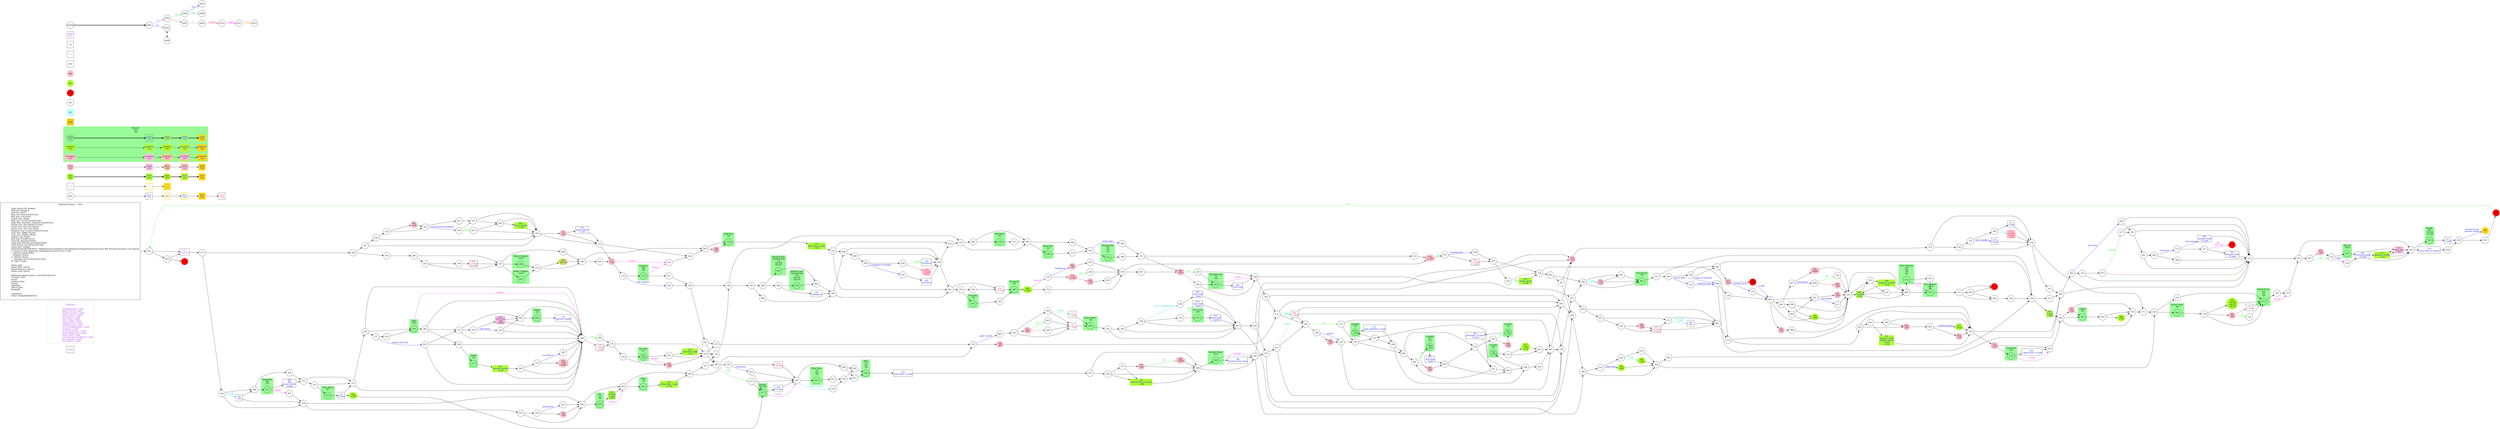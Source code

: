 digraph {
	// graph defaults
	rankdir=LR
	mclimit=50
	nodesep=.3 // changes horizontal separation of nodes
	ranksep=.4 // changes vertical separation of nodes
	node [height=.7
		width=.7
		shape=ellipse
		margin=0]
	edge[weight=5]
	
	subgraph ShopMenu {
		node [fontcolor = "purple" shape = "rect" margin = 0.1]
		menu
		Yaztromo [label = "Yaztromo\n\n \
			healing potion: 3 gold\l \
			plant control: 2 gold\l \
			stillness potion: 3 gold\l \
			insect control: 2 gold\l \
			anti-poison: 2 gold\l \
			holy water: 3 gold\l \
			ring of light: 3 gold\l \
			leaping boots: 2 gold\l \
			climbing rope: 3 gold\l \
			net of entanglement: 3 gold\l \
			armband: 3 gold\l \
			missile dexterity: 2 gold\l \
			water-finding rod: 2 gold\l \
			garlic buds: 2 gold\l \
			concentration headband: 3 gold\l \
			fire capsules: 3 gold\l \
			nose filters: 3 gold\l"
			color = "gray"
			shape = "box"]
	}

	// a box for a graph label
	// note that you can override the defaults set above
	title [label = "Fighting Fantasy --: Title\n\n \
		Light Green Fill: Benefits\l \
		Pink Fill: Penalties\l \
		Red Fill: Death\l \
		Blue Text: Key Items/Events\l \
		Red Text: Lost Items\l \
		Purple Text: Shops\l \
		Blue Line: Forced Items/Events\l \
		Light Blue Text/Line: Optional Items/Events\l \
		Purple Line: Dice Related Events\l \
		Green Line: Stat Test Passed\l \
		Brown Line: Stat Test Failed\l \
		Magenta Line: Combat Related Events\l \
		Grey Text: Riddle Answer\l \
		Grey Line: Hidden Option\l \
		Orange Line: Spells\l \
		Red Line: Possible Error\l \
		Gold Fill: Required Nodes\l \
		Light Blue Fill: Recommended Nodes\l \
		Gold Outline: Recommended Path\l \
		Green Box: Combat\l \
		SK/ST/LK/AT/AR/TM/CW/CL: Skill/Stamina/Luck/Attack Strength/Attack Round/Time/Consecutive Win Round/Consecutive Lose Round\l \
		?: Chance of this happening, depending on instructions in text\l \
		*: Special Combat Rules\l \
		-: Negative Status\l \
		+: Positive Status\l \
		^: Damage can be reduced by items\l \
		@: Take 2 items\l\l \
		Starts with:\l \
		Initial Skill: 1d6+6\l \
		Initial Stamina: 2d6+12\l \
		Initial Luck: 1d6+6\l\l \
		skill/stamina/luck potion: +all SK/ST/LK&1ILK\l \
		10 meal: +4ST\l \
		sword\l \
		leather armor\l \
		lantern\l \
		tinderbox\l \
		2d6+6 gold\l \
		backpack\l\l \
		Comments:\l \
		Order: item/gold/SK/ST/LK\l \
		"
		shape = "box"
		margin = 0.1]

	subgraph Required {
		node [style = "filled" color = "gold" fillcolor = "gold" fontcolor = "blue" shape = "rect"]
		key3
		wrd3 [fontcolor = "grey"]
		boo5
		dam5
		monboo5
		mondam5
		mon5
		400 [fontcolor = "black" shape = "octagon"]
	}

	subgraph Required2 {
		node [style = "filled" color = "gold2" fillcolor = "gold2" fontcolor = "blue" shape = "rect"]
		req2
	}

	subgraph Recommended {
		node [penwidth = 3 color = "gold"]
		txt2
		key2 [shape = "rect" fontcolor = "blue"]
		wrd2 [shape = "rect" fontcolor = "grey"]
		boo3 [style = "filled" fillcolor = "greenyellow"]
		boo4 [style = "filled" fillcolor = "greenyellow"]
		dam3 [style = "filled" fillcolor = "pink"]
		dam4 [style = "filled" fillcolor = "pink"]
		monboo3 [style = "filled" fillcolor = "greenyellow"]
		monboo4 [style = "filled" fillcolor = "greenyellow"]
		mondam3 [style = "filled" fillcolor = "pink"]
		mondam4 [style = "filled" fillcolor = "pink"]
		mon3
		mon4
	}
	
	subgraph Optional {
		node [style = "filled" color = "paleturquoise1" fillcolor = "paleturquoise1" fontcolor = "blue" shape = "rect"]
		opt
	}

	subgraph Combat {
		style = "filled" color = "palegreen"
		subgraph cluster_00 {
			label = "Monster\n 0/0\n 0/0"
			mon1 [label = "\N\n text"]
			mon2 [shape = "rect" fontcolor = "blue" label = "\N\n text"]
			mon3 [label = "\N\n text"]
			mon4 [shape = "rect" fontcolor = "blue" label = "\N\n text"]
			mon5 [shape = "rect" fontcolor = "blue" label = "\N\n text"]
			monboo1 [style = "filled" color = "greenyellow" label = "\N\n text"]
			monboo2 [shape = "rect" style = "filled" color = "greenyellow" fontcolor = "blue" label = "\N\n text"]
			monboo3 [label = "\N\n text"]
			monboo4 [shape = "rect" fontcolor = "blue" label = "\N\n text"]
			monboo5 [shape = "rect" fontcolor = "blue" label = "\N\n text"]
			mondam1 [style = "filled" color = "pink" label = "\N\n text"]
			mondam2 [shape = "rect" style = "filled" color = "pink" fontcolor = "blue" label = "\N\n text"]
			mondam3 [label = "\N\n text"]
			mondam4 [shape = "rect" fontcolor = "blue" label = "\N\n text"]
			mondam5 [shape = "rect" fontcolor = "blue" label = "\N\n text"]
		}
		
		subgraph cluster_01 {
			label = "Killer Bees\n 7/3\n 8/4\n 7/4"
			007
		}
		
		subgraph cluster_02 {
			label = "Goblin\n 5/4"
			009
		}
		
		subgraph cluster_03 {
			label = "Sting Worm\n 8/7"
			015
		}
		
		subgraph cluster_04 {
			label = "Orc\n 5/5\n 5/6"
			029
		}
		
		subgraph cluster_05 {
			label = "Wild Hill Man\n 7/5\n 6/4"
			043
		}
		
		subgraph cluster_06 {
			label = "Gremlin\n 4/3\n 3/2"
			049 [label = "\N\n -3AT"]
		}
		
		subgraph cluster_07 {
			label = "Gremlin\n 5/5"
			071 [label = "\N\n -3AT"]
		}

		subgraph cluster_08 {
			label = "Vampire Bat\n 5/5\n 6/5\n 5/7"
			079
		}
		
		subgraph cluster_09 {
			label = "Boulder Beast\n 8/11"
			084
		}
		
		subgraph cluster_10 {
			label = "Hunting Dog\n Masked Man\n 7/6\n 6/6 5/6\n 6/5 8/7"
			096
		}
		
		subgraph cluster_11 {
			label = "Bandit\n 8/6\n 7/6 6/4\n 7/5 5/6"
			104
		}
		
		subgraph cluster_12 {
			label = "Fire Demon*\n 10/10"
			107
		}
		
		subgraph cluster_13 {
			label = "Goblin\n 5/4"
			117
		}
		
		subgraph cluster_14 {
			label = "Wild Boar\n 6/5"
			118
		}
		
		subgraph cluster_15 {
			label = "Treeman\n 8/8\n 8/8"
			123
		}
		
		subgraph cluster_16 {
			label = "Barbarian\n 9/7"
			128
		}
		
		subgraph cluster_17 {
			label = "Catwoman\n 8/5"
			153
		}
		
		subgraph cluster_18 {
			label = "Gremlin\n 5/3"
			165 [label = "\N\n -3AT"]
		}
		
		subgraph cluster_19 {
			label = "Wyvern\n 10/11"
			167
		}
		
		subgraph cluster_20 {
			label = "Fish Man\n 7/6"
			181
		}
		
		subgraph cluster_21 {
			label = "Blood Eel\n 5/4"
			186
		}
		
		subgraph cluster_22 {
			label = "Gremlin\n 4/4"
			193 [label = "\N\n -3AT"]
		}
		
		subgraph cluster_23 {
			label = "Shape Changer\n 10/10"
			203
		}
		
		subgraph cluster_24 {
			label = "Clone Warrior\n 5/5\n 6/4\n 5/6\n 6/5"
			212
		}
		
		subgraph cluster_25 {
			label = "Death Hawk\n 4/4\n 4/3\n 5/4"
			231
		}
		
		subgraph cluster_26 {
			label = "Bear\n 7/8"
			241
		}
		
		subgraph cluster_27 {
			label = "Forest Giant\n 9/9"
			265
		}
		
		subgraph cluster_28 {
			label = "Hunting Dog\n Masked Man\n 7/6\n 6/6 5/6\n 6/5 8/7"
			276
		}
		
		subgraph cluster_29 {
			label = "Werewolf\n 8/9"
			285
		}
		
		subgraph cluster_30 {
			label = "Shape Changer\n 10/10"
			286
		}
		
		subgraph cluster_31 {
			label = "Ogre\n 8/12"
			290
		}
		
		subgraph cluster_32 {
			label = "Giant Spider\n 7/8"
			298
		}
		
		subgraph cluster_33 {
			label = "Pterodactyl\n 7/8"
			303
		}
		
		subgraph cluster_34 {
			label = "Cave Troll\n 8/9"
			310
		}
		
		subgraph cluster_35 {
			label = "Hobgoblin\n 6/6\n 5/7"
			317
		}
		
		subgraph cluster_36 {
			label = "Wolf\n 7/7\n 8/7\n 7/9"
			330
		}
		
		subgraph cluster_37 {
			label = "Dwarf\n 8/5"
			347
		}
		
		subgraph cluster_38 {
			label = "Ape Man\n 8/7"
			352 [label = "\N\n -2AT"]
		}
		
		subgraph cluster_39 {
			label = "Pygmy\n 5/5 5/6"
			377
		}
		
		cbt
	}

	subgraph Death {
		node [style = "filled" color = "red"]
		002
		098
		304 [label = "\N\n -2SK"]
		333
		399
		ddt
	}

	subgraph Boost {
		node [style = "filled" color = "greenyellow"]
		bst
		034 [label = "\N\n +all SK\n +all ST\n +all LK"]
		068 [label = "\N\n +3ST"]
		070 [shape = "rect" fontcolor = "blue" label = "\N\n magic sword\n +2SK"]
		091 [shape = "rect" fontcolor = "blue" label = "\N\n eye of amber\n +1LK"]
		106 [shape = "rect" fontcolor = "blue" label = "\N\n emerald ring (15 gold)\n +1LK"]
		166 [label = "\N\n +2LK"]
		174 [shape = "rect" fontcolor = "blue" label = "\N\n gold ring: 10 gold\n +1LK"]
		184 [label = "\N\n +4ST"]
		219 [shape = "rect" fontcolor = "blue" label = "\N\n silver dart: 5 gold\n +1LK"]
		232 [shape = "rect" fontcolor = "blue" label = "\N\n hammer handle\n +1LK"]
		235 [label = "\N\n +1LK"]
		248 [shape = "rect" fontcolor = "blue" label = "\N\n emperor's shield*\n +1LK"]
		257 [label = "\N\n +4ST\n +1LK"]
		262 [label = "\N\n +1AT*"]
		269 [label = "\N\n +4ST"]
		302 [shape = "rect" fontcolor = "blue" label = "\N\n bracelet of skill\n +1AT"]
		308 [color = "greenyellow:pink" label = "\N\n SK&harr;LK"]
		341 [shape = "rect" fontcolor = "blue" label = "\N\n dragon's tooth\n stamina potion\n 5 gold\n +1LK"]
		374 [shape = "rect" fontcolor = "blue" label = "\N\n gauntlet of skill\n +1AT"]
		383 [shape = "rect" fontcolor = "blue" label = "\N\n whistle\n 2 gold\n +2ST"]
		387 [shape = "rect" fontcolor = "blue" label = "\N\n 1 gold\n +1LK"]
		388 [label = "\N\n +1LK?"]
		389 [shape = "rect" fontcolor = "blue" label = "\N\n 8 gold\n +1LK"]
		boo1 [label = "\N\n text"]
		boo2 [shape = "rect" fontcolor = "blue" label = "\N\n text"]
		boo3 [label = "\N\n text"]
		boo4 [shape = "rect" fontcolor = "blue" label = "\N\n text"]
		boo5 [shape = "rect" fontcolor = "blue" label = "\N\n text"]
	}
	
	subgraph Damage {
		node [style = "filled" color = "pink"]
		004 [label = "\N\n -4ST"]
		013 [label = "\N\n -3LK"]
		019 [label = "\N\n -1ST"]
		022 [label = "\N\n -2SK\n -1d6ST"]
		030 [label = "\N\n -2ST"]
		032 [shape = "rect" fontcolor = "crimson" label = "\N\n -2 items\n -10 gold\n -1LK"]
		035 [label = "\N\n -4ST"]
		042 [label = "\N\n -1LK"]
		044 [label = "\N\n -2ST"]
		045 [label = "\N\n -2ST"]
		046 [label = "\N\n -2LK"]
		048 [label = "\N\n -1d6ST"]
		083 [label = "\N\n -2ST"]
		090 [label = "\N\n -3ST?"]
		108 [label = "\N\n -3ST"]
		129 [shape = "rect" fontcolor = "crimson" label = "\N\n -10 gold\n -2LK"]
		130 [label = "\N\n -1LK?"]
		133 [shape = "rect" fontcolor = "blue" label = "\N\n slow ring\n -2AT"]
		134 [label = "\N\n -1LK"]
		141 [label = "\N\n -1LK"]
		143 [label = "\N\n -2ST"]
		156 [label = "\N\n -3ST"]
		159 [label = "\N\n -3ST"]
		163 [label = "\N\n -3ST"]
		169 [shape = "rect" fontcolor = "blue" label = "\N\n silver box\n -2SK\n -1d6ST"]
		222 [label = "\N\n -1d6ST"]
		237 [label = "\N\n -2LK"]
		250 [label = "\N\n -2ST"]
		251 [label = "\N\n -4ST?"]
		259 [label = "\N\n -3~5ST"]
		275 [label = "\N\n -1ST"]
		277 [label = "\N\n -1ST"]
		278 [label = "\N\n -2~4ST"]
		328 [label = "\N\n -4ST"]
		345 [label = "\N\n -4ST"]
		372 [label = "\N\n -?ST"]
		395 [label = "\N\n -3ST"]
		ddg
		dam1 [label = "\N\n text"]
		dam2 [shape = "rect" fontcolor = "blue" label = "\N\n text"]
		dam3 [label = "\N\n text"]
		dam4 [shape = "rect" fontcolor = "blue" label = "\N\n text"]
		dam5 [shape = "rect" fontcolor = "blue" label = "\N\n text"]
	}

	subgraph Key_Item {
		node [fontcolor = "blue" shape = "rect"]
		012 [fontcolor = "crimson" label = "\N\n -2 items/\n -10 gold"]
		014 [fontcolor = "crimson" label = "\N\n -1 item/\n -3 gold"]
		036 [fontcolor = "crimson" label = "\N\n -2 item/\n -all gold"]
		050 [label = "\N\n silver key"]
		053 [fontcolor = "crimson" label = "\N\n -all gold"]
		058 [label = "\N\n hammer head\n 25 gold"]
		074 [label = "\N\n brass bell\n 5 gold"]
		078 [label = "\N\n levitation"]
		089 [fontcolor = "crimson" label = "\N\n -1 gold"]
		101 [label = "\N\n brass bell\n 5 gold"]
		111 [label = "\N\n 5 gold"]
		116 [label = "\N\n gold collar: 15 gold"]
		127 [fontcolor = "crimson" label = "\N\n -3 gold"]
		145 [fontcolor = "crimson" label = "\N\n -all food"]
		146 [label = "\N\n boulder beast stone"]
		176 [label = "\N\n hammer handle"]
		178 [fontcolor = "crimson" label = "\N\n -1 food"]
		179 [label = "\N\n magic helmet\n +1AT"]
		194 [label = "\N\n belladonna"]
		202 [label = "\N\n 2 gold studs: 10 gold"]
		205 [label = "\N\n 3x? gold"]
		217 [label = "\N\n 4 gold"]
		218 [fontcolor = "crimson" label = "\N\n -1 item/\n -5 gold"]
		223 [label = "\N\n 5 gold"]
		242 [label = "\N\n gold ingot: 28 gold?\n -1 item?"]
		273 [label = "\N\n gold medallian: 9 gold"]
		279 [label = "\N\n treat items as objects"]
		287 [label = "\N\n brass bell\n 5 gold"]
		297 [label = "\N\n info" tooltip = "goblin in crypt north in forest"]
		301 [label = "\N\n flute\n mouse skulls\n 3 gold"]
		305 [label = "\N\n throwing knife\n 10 gold"]
		311 [label = "\N\n 2 gold"]
		312 [label = "\N\n hammer head\n 25 gold"]
		343 [label = "\N\n info" tooltip = "go north"]
		354 [label = "\N\n levitation"]
		370 [fontcolor = "crimson" label = "\N\n -1 item"]
		371 [label = "\N\n clay hand\n 3 gold"]
		kky
		key1 [label = "\N\n text"]
		key2 [label = "\N\n text"]
		key3 [label = "\N\n text"]
		key4 [fontcolor = "crimson" label = "\N\n -text"]
	}
	
	subgraph Key_Word {
		node [fontcolor = "grey" shape = "rect"]
		wwd
		wrd1 [label = "\N\n text"]
		wrd2 [label = "\N\n text"]
		wrd3 [label = "\N\n text"]
	}
	
	subgraph Shop {
		node [fontcolor = "purple" shape = "rect"]
		shp
		261 [label = "\N\n Yaztromo"]
		shop1 [label = "\N\n text"]
	}

	mon1 -> mon2 -> mon3 -> mon4 -> mon5 [penwidth = 3]
	boo1 -> boo2 -> boo3 -> boo4 -> boo5 [penwidth = 3]
	dam1 -> dam2 -> dam3 -> dam4 -> dam5
	txt1 -> key1 -> txt2 -> key2 -> key3 -> key4
	wrd1 -> wrd2 -> wrd3
	monboo1 -> monboo2 -> monboo3 -> monboo4 -> monboo5
	mondam1 -> mondam2 -> mondam3 -> mondam4 -> mondam5

	myTitle -> z001 [penwidth = 3]
	z001 -> z002 [color = "purple" fontcolor = "purple" label = "1-3"]
	z001 -> z003 [color = "purple" fontcolor = "purple" label = "4-6"]
	z002 -> z004 [color = "green" fontcolor = "green" label = "LK"]
	z002 -> z005 [color = "brown"]
	z003 -> z006 [dir = "both"]
	z004 -> z007 [color = "blue" fontcolor = "blue" label = "req"]
	z004 -> z008 [color = "cyan3" fontcolor = "cyan3" label = "-opt"]
	z005 -> z009 [color = "grey" fontcolor = "grey" label = "info"]
	z009 -> z010 [color = "crimson" fontcolor = "crimson" label = "error(?)"]
	z010 -> z011 [color = "magenta" fontcolor = "magenta" label = "escape"]
	z011 -> z012 [color = "darkorange" fontcolor = "darkorange" label = "spell"]
	{
		rank = same
		z003
		z006
	}
	title -> 001
	001 -> 261
	001 -> 054
	003 -> 322 [color = "blue" fontcolor = "blue" label = "ring of light"]
	003 -> 120
	004 -> 049
	004 -> 093
	005 -> 333
	005 -> 249
	006 -> 148
	007 -> 023
	008 -> 317
	008 -> 392
	009 -> 176
	010 -> 290
	011 -> 353
	012 -> 271
	012 -> 067
	013 -> 149
	014 -> 255
	015 -> 217
	016 -> 211 [color = "blue" fontcolor = "blue" label = "anti-poison"]
	016 -> 345
	017 -> 089 [color = "cyan3" fontcolor = "cyan3" label = "-1 gold"]
	017 -> 256
	017 -> 238
	018 -> 198
	019 -> 018
	020 -> 277
	021 -> 226
	022 -> 358
	023 -> 339
	024 -> 377
	024 -> 092
	025 -> 369
	025 -> 056
	026 -> 091
	026 -> 220
	027 -> 329
	028 -> 052 [color = "blue" fontcolor = "blue" label = "armband of strength"]
	028 -> 266
	029 -> 383
	029 -> 254 [color = "magenta" fontcolor = "magenta" label = "escape"]
	030 -> 225
	031 -> 362
	032 -> 150
	033 -> 390
	034 -> 231
	035 -> 132
	036 -> 187
	037 -> 226
	037 -> 336
	038 -> 315
	038 -> 220
	039 -> 287
	040 -> 274
	041 -> 239
	042 -> 342
	043 -> 050
	043 -> 188 [color = "magenta" fontcolor = "magenta" label = "escape"]
	044 -> 293
	045 -> 165
	046 -> 012
	047 -> 026
	047 -> 220
	048 -> 288
	049 -> 371
	050 -> 188
	051 -> 199
	051 -> 397
	052 -> 078
	053 -> 092
	054 -> 399
	054 -> 261
	055 -> 168
	055 -> 313
	055 -> 358
	056 -> 233
	056 -> 163
	057 -> 132 [color = "green" fontcolor = "green" label = "LK"]
	057 -> 035 [color = "brown"]
	058 -> 112
	059 -> 171
	060 -> 183 [color = "green" fontcolor = "green" label = "LK"]
	060 -> 044 [color = "brown"]
	061 -> 398
	061 -> 151
	062 -> 208
	063 -> 178
	064 -> 142
	065 -> 330
	066 -> 325
	067 -> 113
	068 -> 059
	069 -> 264
	069 -> 143
	069 -> 269
	069 -> 016
	070 -> 334
	071 -> 273
	072 -> 138
	073 -> 327 [color = "green" fontcolor = "green" label = "SK&LK"]
	073 -> 112 [color = "brown"]
	074 -> 025
	075 -> 330
	076 -> 206
	077 -> 377
	077 -> 092
	078 -> 349
	079 -> 386
	080 -> 293
	081 -> 049 [color = "green" fontcolor = "green" label = "LK"]
	081 -> 004 [color = "brown"]
	082 -> 235 [color = "blue" fontcolor = "blue" label = "stillness potion"]
	082 -> 013
	083 -> 139
	084 -> 146
	084 -> 245 [color = "magenta" fontcolor = "magenta" label = "escape"]
	085 -> 009
	085 -> 358
	086 -> 208
	087 -> 090
	088 -> 212
	088 -> 107
	089 -> 256
	089 -> 281
	089 -> 238
	090 -> 210 [color = "green" fontcolor = "green" label = "LK"]
	090 -> 348 [color = "brown"]
	091 -> 220
	092 -> 299
	092 -> 007
	092 -> 100 [color = "cyan3" fontcolor = "cyan3" label = "insect control"]
	093 -> 061
	093 -> 270
	094 -> 136
	094 -> 144
	095 -> 173 [color = "blue" fontcolor = "blue" label = "levitation"]
	095 -> 368
	096 -> 062
	097 -> 328
	097 -> 118
	098 -> 001 [color = "green" fontcolor = "green" label = "LK"]
	099 -> 209
	099 -> 349
	100 -> 339
	101 -> 025
	102 -> 105
	103 -> 057
	103 -> 360
	104 -> 311
	105 -> 384
	105 -> 394
	106 -> 288
	107 -> 152
	108 -> 226
	109 -> 124
	109 -> 072
	109 -> 309
	110 -> 257
	110 -> 031
	111 -> 150
	112 -> 103
	113 -> 324
	113 -> 149
	114 -> 350 [color = "blue" fontcolor = "blue" label = "fire capsules"]
	114 -> 123
	115 -> 382
	115 -> 277
	116 -> 314
	117 -> 232
	118 -> 174
	119 -> 090
	119 -> 216
	120 -> 094 [color = "blue" fontcolor = "blue" label = "rope of climbing"]
	120 -> 380
	121 -> 061
	121 -> 081
	122 -> 135
	122 -> 362
	123 -> 027
	123 -> 234 [color = "magenta" fontcolor = "magenta" label = "escape"]
	124 -> 180
	125 -> 337
	125 -> 015
	126 -> 365 [color = "blue" fontcolor = "blue" label = "nose filters"]
	126 -> 022
	127 -> 298
	128 -> 272
	129 -> 349
	130 -> 153
	130 -> 355
	131 -> 325
	132 -> 258 [color = "blue" fontcolor = "blue" label = "flute"]
	132 -> 167
	133 -> 374
	133 -> 360
	134 -> 283
	134 -> 303
	135 -> 284
	135 -> 151
	136 -> 069
	137 -> 055 [color = "blue" fontcolor = "blue" label = "missile dexterity"]
	137 -> 010
	138 -> 064 [color = "blue" fontcolor = "blue" label = "plant control"]
	138 -> 159
	139 -> 198
	140 -> 025
	140 -> 267
	141 -> 347
	141 -> 059
	142 -> 366
	142 -> 178
	142 -> 251
	143 -> 080
	144 -> 213
	144 -> 387
	145 -> 285
	146 -> 245
	147 -> 038
	147 -> 220
	148 -> 097
	148 -> 020
	149 -> 130
	149 -> 306
	150 -> 357
	150 -> 171
	151 -> 071
	151 -> 296
	152 -> 333
	152 -> 005
	152 -> 249
	153 -> 202
	153 -> 355 [color = "magenta" fontcolor = "magenta" label = "escape"]
	154 -> 231
	155 -> 083 [color = "blue" fontcolor = "blue" label = "belladonna"]
	155 -> 259
	156 -> 109
	157 -> 125
	157 -> 337
	158 -> 047 [color = "green" fontcolor = "green" label = "LK"]
	158 -> 353 [color = "brown"]
	159 -> 172
	160 -> 343 [color = "cyan3" fontcolor = "cyan3" label = "-1 gold"]
	160 -> 008
	160 -> 239
	161 -> 185
	161 -> 341
	162 -> 285
	163 -> 375
	164 -> 144
	165 -> 242
	166 -> 390
	167 -> 305
	168 -> 117
	168 -> 358
	169 -> 085
	169 -> 358
	170 -> 223 [color = "blue" fontcolor = "blue" label = "eye of amber"]
	170 -> 346
	171 -> 190
	172 -> 089 [color = "cyan3" fontcolor = "cyan3" label = "-1 gold"]
	172 -> 256
	172 -> 281
	173 -> 058 [color = "blue" fontcolor = "blue" label = "holy water"]
	173 -> 227
	174 -> 323
	175 -> 372
	175 -> 106
	176 -> 358
	177 -> 289
	177 -> 160
	178 -> 298
	179 -> 115
	180 -> 105
	180 -> 361
	181 -> 162
	182 -> 070 [color = "green" fontcolor = "green" label = "SK"]
	182 -> 334 [color = "brown"]
	183 -> 293
	184 -> 390
	185 -> 250
	185 -> 149
	186 -> 131
	187 -> 286
	187 -> 203
	187 -> 006
	188 -> 221
	188 -> 359
	189 -> 269
	189 -> 293
	190 -> 265
	190 -> 318
	191 -> 184 [color = "blue" fontcolor = "blue" label = "brass bell"]
	191 -> 243
	192 -> 012
	192 -> 046
	193 -> 110
	194 -> 208
	195 -> 352
	195 -> 156
	196 -> 376
	196 -> 039 [color = "cyan3" fontcolor = "cyan3" label = "net of entanglement"]
	196 -> 025
	197 -> 024 [color = "blue" fontcolor = "blue" label = "anti-poison"]
	197 -> 053
	198 -> 278
	198 -> 087
	199 -> 134 [color = "cyan3" fontcolor = "cyan3" label = "-1 gold"]
	199 -> 283
	199 -> 303
	200 -> 351
	200 -> 112
	201 -> 389
	201 -> 088
	202 -> 355
	203 -> 373
	204 -> 400 [color = "blue" fontcolor = "blue" label = "hammer head\n hammer handle"]
	204 -> 381
	205 -> 092
	206 -> 253
	206 -> 187
	207 -> 302
	207 -> 109
	208 -> 099
	208 -> 291
	209 -> 028
	209 -> 349
	210 -> 043
	210 -> 188
	211 -> 293
	212 -> 321
	212 -> 107 [color = "magenta" fontcolor = "magenta" label = "escape"]
	213 -> 306
	214 -> 069
	215 -> 248
	215 -> 201
	216 -> 278
	217 -> 262
	217 -> 337
	218 -> 274
	219 -> 300
	220 -> 275
	220 -> 115
	221 -> 378
	221 -> 199
	222 -> 293
	223 -> 150
	224 -> 332
	225 -> 135
	225 -> 362
	226 -> 029
	226 -> 254
	227 -> 312
	227 -> 002 [color = "magenta" fontcolor = "magenta" label = "lose\n lose 4 AR"]
	228 -> 255
	229 -> 165 [color = "green" fontcolor = "green" label = "LK"]
	229 -> 045 [color = "brown"]
	230 -> 137
	230 -> 290
	230 -> 358
	231 -> 224
	231 -> 332 [color = "magenta" fontcolor = "magenta" label = "escape"]
	232 -> 263
	232 -> 358
	233 -> 017
	233 -> 238
	234 -> 382
	235 -> 149
	236 -> 170
	236 -> 150
	237 -> 214 [color = "blue" fontcolor = "blue" label = "healing potion"]
	237 -> 304
	238 -> 221
	239 -> 037
	239 -> 226
	240 -> 338 [color = "blue" fontcolor = "blue" label = "nose filters"]
	240 -> 169
	241 -> 219
	242 -> 121
	243 -> 166 [color = "cyan3" fontcolor = "cyan3" label = "-1 gold"]
	243 -> 033
	244 -> 198
	245 -> 163
	245 -> 233
	245 -> 393
	246 -> 204
	247 -> 003
	247 -> 144
	248 -> 389
	248 -> 088
	249 -> 164
	250 -> 082
	251 -> 063 [color = "green" fontcolor = "green" label = "SK"]
	251 -> 260 [color = "brown"]
	252 -> 309
	252 -> 072
	253 -> 344
	253 -> 187
	254 -> 241
	254 -> 300
	255 -> 182
	255 -> 334
	256 -> 122 [color = "green" fontcolor = "green" label = "LK"]
	256 -> 295 [color = "brown"]
	257 -> 031
	258 -> 305
	259 -> 244 [color = "green" fontcolor = "green" label = "LK"]
	259 -> 019 [color = "brown"]
	260 -> 178
	261 -> 177
	262 -> 377
	263 -> 126
	263 -> 358
	264 -> 367
	264 -> 189
	264 -> 282
	265 -> 356
	266 -> 354 [color = "green" fontcolor = "green" label = "3xSK"]
	266 -> 129 [color = "brown"]
	267 -> 196
	267 -> 025
	268 -> 119
	269 -> 293
	270 -> 229
	270 -> 121
	271 -> 297 [color = "cyan3" fontcolor = "cyan3" label = "-treasure/\n -5 gold"]
	271 -> 067
	272 -> 394
	273 -> 296
	274 -> 195
	274 -> 109
	275 -> 179
	275 -> 115
	276 -> 062
	277 -> 234 [color = "magenta" fontcolor = "magenta" label = "escape"]
	277 -> 114
	278 -> 319 [color = "green" fontcolor = "green" label = "LK"]
	278 -> 319 [color = "brown"]
	279 -> 246
	280 -> 306
	281 -> 163
	281 -> 393
	282 -> 016
	282 -> 293
	283 -> 303
	284 -> 081
	284 -> 270
	285 -> 388
	286 -> 373
	287 -> 025
	288 -> 084
	288 -> 245
	289 -> 076
	289 -> 147
	290 -> 385
	290 -> 358 [color = "magenta" fontcolor = "magenta" label = "escape"]
	291 -> 335
	291 -> 145
	292 -> 095
	292 -> 112
	293 -> 215
	293 -> 389
	293 -> 088
	294 -> 106
	294 -> 175
	294 -> 288
	295 -> 225 [color = "blue" fontcolor = "blue" label = "helmet"]
	295 -> 030
	296 -> 398
	296 -> 284
	297 -> 067
	298 -> 140
	299 -> 065
	299 -> 075
	300 -> 138
	300 -> 331
	301 -> 157
	302 -> 109
	303 -> 247
	304 -> 069 [color = "blue" fontcolor = "blue" label = "-5 food"]
	305 -> 374
	305 -> 133
	305 -> 360
	306 -> 391
	306 -> 112
	307 -> 192
	307 -> 271
	308 -> 148
	309 -> 077 [color = "green" fontcolor = "green" label = "2xLK"]
	309 -> 197 [color = "brown"]
	310 -> 101
	311 -> 204
	312 -> 112
	313 -> 240
	313 -> 085
	313 -> 358
	314 -> 294
	314 -> 288
	315 -> 042
	315 -> 342
	316 -> 198
	317 -> 301
	317 -> 041 [color = "magenta" fontcolor = "magenta" label = "escape"]
	318 -> 231
	319 -> 228 [color = "blue" fontcolor = "blue" label = "leaping boots"]
	319 -> 014
	320 -> 362
	321 -> 107
	322 -> 094 [color = "blue" fontcolor = "blue" label = "climbing rope"]
	322 -> 380
	323 -> 291
	323 -> 099
	323 -> 102
	324 -> 250
	324 -> 161
	324 -> 149
	325 -> 268 [color = "blue" fontcolor = "blue" label = "garlic buds"]
	325 -> 079
	326 -> 145
	327 -> 351
	327 -> 112
	328 -> 118
	329 -> 180
	329 -> 252
	330 -> 116
	331 -> 124
	331 -> 309
	332 -> 103
	334 -> 113
	334 -> 051
	335 -> 181
	335 -> 326
	336 -> 021 [color = "blue" fontcolor = "blue" label = "anti-poison"]
	336 -> 108
	337 -> 230
	337 -> 358
	338 -> 085
	338 -> 358
	339 -> 065
	339 -> 075
	340 -> 141
	340 -> 347
	340 -> 059
	341 -> 149
	342 -> 158 [color = "blue" fontcolor = "blue" label = "concentration headband"]
	342 -> 011
	343 -> 008
	343 -> 239
	344 -> 036
	345 -> 293
	346 -> 032 [color = "cyan3" fontcolor = "cyan3" label = "-??"]
	346 -> 111
	347 -> 363
	348 -> 043
	348 -> 188
	349 -> 291
	349 -> 102
	350 -> 329
	351 -> 292
	351 -> 112
	352 -> 207
	352 -> 156 [color = "magenta" fontcolor = "magenta" label = "escape"]
	353 -> 026
	353 -> 220
	354 -> 349
	355 -> 340
	356 -> 034
	356 -> 395
	356 -> 231
	357 -> 306
	358 -> 040 [color = "green" fontcolor = "green" label = "LK"]
	358 -> 218 [color = "brown"]
	359 -> 172
	359 -> 281
	360 -> 279
	360 -> 104
	361 -> 396
	361 -> 086
	362 -> 281
	362 -> 238
	363 -> 068
	363 -> 059
	364 -> 276
	364 -> 194
	365 -> 358
	366 -> 127 [color = "cyan3" fontcolor = "cyan3" label = "-3 gold"]
	366 -> 178
	367 -> 060 [color = "blue" fontcolor = "blue" label = "nose filters"]
	367 -> 222
	368 -> 112
	369 -> 191
	369 -> 390
	370 -> 231
	371 -> 093
	372 -> 048 [color = "green" fontcolor = "green" label = "SK"]
	372 -> 288
	373 -> 308
	373 -> 148
	374 -> 133
	374 -> 360
	375 -> 150
	375 -> 236
	376 -> 074 [color = "green" fontcolor = "green" label = "LK"]
	376 -> 310 [color = "brown"]
	377 -> 205
	377 -> 092 [color = "magenta" fontcolor = "magenta" label = "escape"]
	378 -> 307
	378 -> 067
	379 -> 073
	379 -> 112
	380 -> 237
	380 -> 144
	381 -> 098
	382 -> 097
	383 -> 254
	384 -> 128
	384 -> 394
	385 -> 168
	385 -> 313
	385 -> 358
	386 -> 119
	387 -> 340
	388 -> 155 [color = "magenta" fontcolor = "magenta" label = "lose AR"]
	388 -> 316
	389 -> 215
	389 -> 088
	390 -> 190
	390 -> 280
	391 -> 200 [color = "blue" fontcolor = "blue" label = "silver key"]
	391 -> 379
	392 -> 157
	393 -> 369
	394 -> 066
	394 -> 186
	395 -> 154 [color = "green" fontcolor = "green" label = "LK"]
	395 -> 370 [color = "brown"]
	396 -> 364
	396 -> 096
	397 -> 163
	397 -> 393
	398 -> 320
	398 -> 193
}
